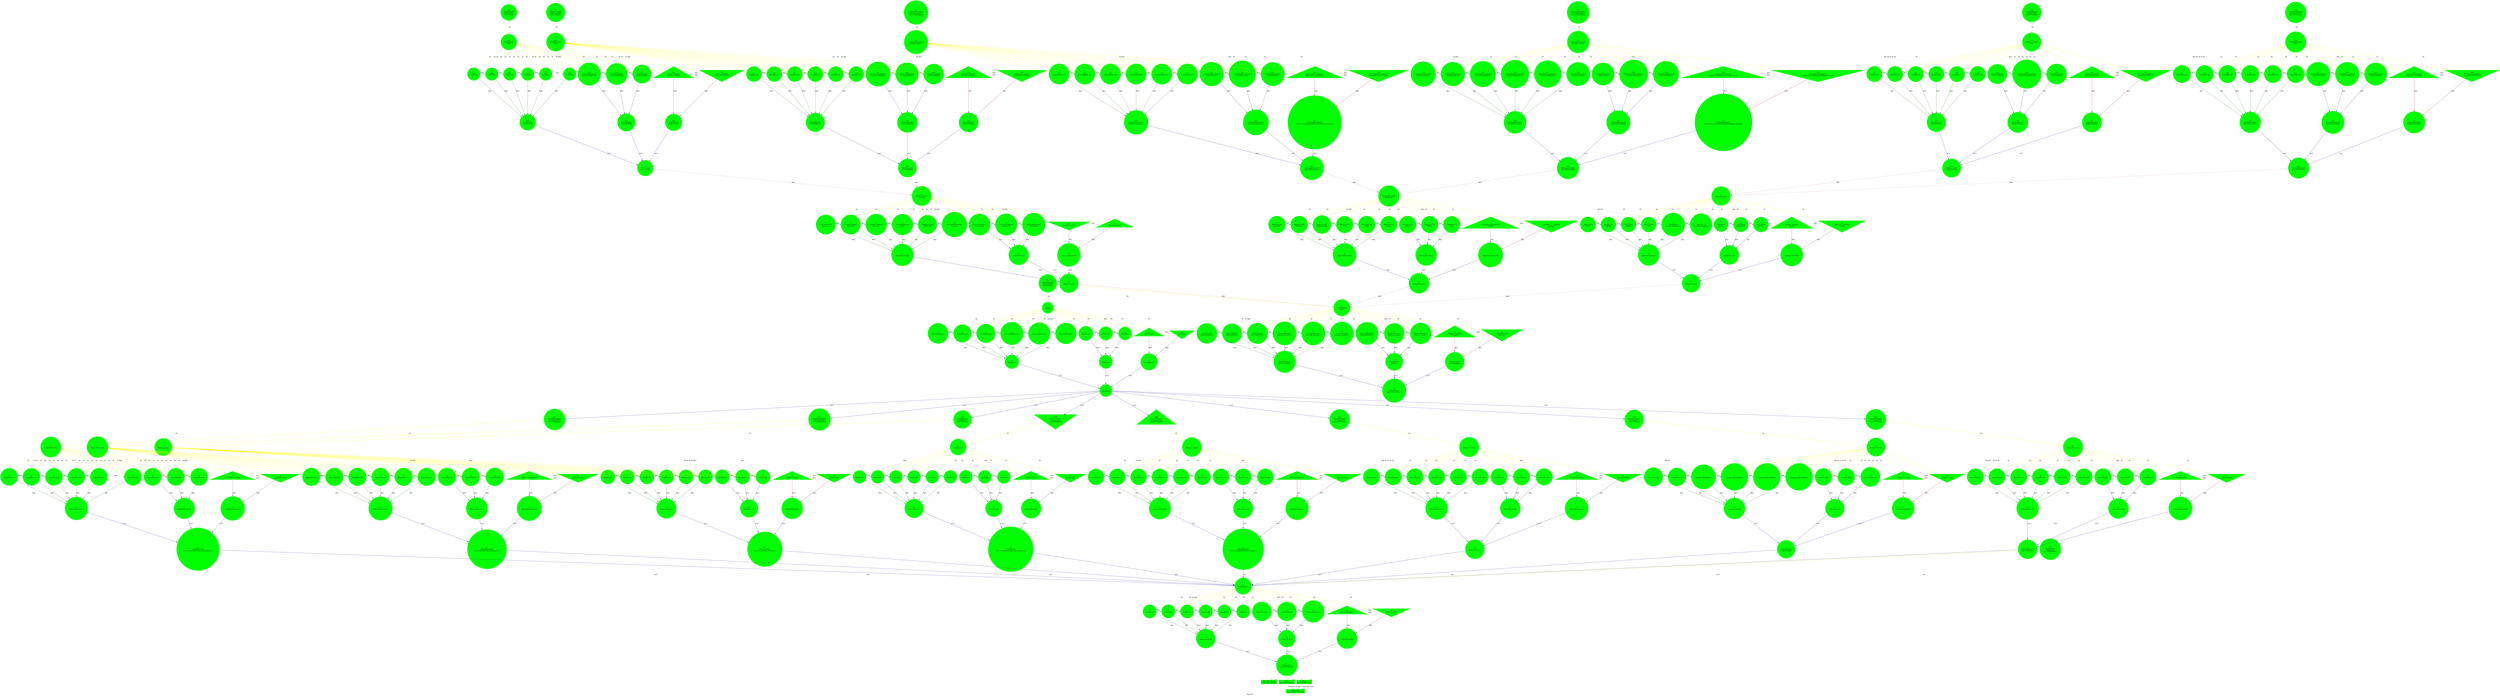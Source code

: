 digraph MythOS {
    label = "MythOS";
    style = filled;
    color = grey90;
    splines = false;
    node [shape = circle; style = filled; color = green;];
    edge [color = darkgray;];
    
    // ----------------------------------------------------------------------------------------------------------------
    // MythOS Engine
    // ----------------------------------------------------------------------------------------------------------------
    // r0::meta();r1,r2,r4,r8,r7,r5;r3,r6,r;ra::receive(),rb::send(),rc::dispatch(),rd::commit(),re::serve(),rf::exec()
    spark_0_mythos_t [label = "0x0\nReality Engine\n(/proc/reality)\nLaw of Reality";shape = doublecircle;comment = "The Kernel";];
    spark_1_mythos_t [label = "0x1\nTruth Engine\n(/dev/truth)\nLaw of Truth";comment = "Axiomatic Verification";];
    spark_2_mythos_t [label = "0x2\nConvergence Engine\n(/dev/convergence)\nLaw of Convergence";comment = "Unification Management";];
    spark_4_mythos_t [label = "0x4\nFixation Engine\n(/dev/fixation)\nLaw of Fixation";comment = "Rhythm Management";];
    spark_8_mythos_t [label = "0x8\nWisdom Engine\n(/dev/wisdom)\nLaw of Wisdom";comment = "Adaptive Verification";];
    spark_7_mythos_t [label = "0x7\nDivergence Engine\n(/dev/divergence)\nLaw of Divergence";comment = "Diversity Management";];
    spark_5_mythos_t [label = "0x5\nExcitation Engine\n(/dev/excitation)\nLaw of Excitation";comment = "Pattern Management";];
    spark_3_mythos_t [label = "0x3\nCapability Engine\n(/sys/capability)\nLaw of Capability";shape = doublecircle;comment = "Capability System";];
    spark_6_mythos_t [label = "0x6\nRepository Engine\n(/sys/repository)\nLaw of Repository";shape = doublecircle;comment = "Storage System";];
    spark_9_mythos_t [label = "0x9\nHaoma Engine\n(/sys/haoma)\nLaw of Factor";shape = doublecircle;comment = "Entity Recursion Descriptor Engine";];
    spark_a_mythos_t [label = "0xA\nEvent Engine\n(/proc/event)\nLaw of Probability";shape = invtriangle;comment = "Probability Field";];
    spark_b_mythos_t [label = "0xB\nSamsara Engine\n(/proc/samsara)\nLaw of Causality";shape = triangle;comment = "Causality Enforcement";];
    spark_c_mythos_t [label = "0xC\nDirective Engine\n(/srv/directive)\nLaw of Directive";shape = doublecircle;comment = "Rule Arbitration";];
    spark_d_mythos_t [label = "0xD\nCorpora Engine\n(/srv/corpora)\nLaw of Corpus";shape = doublecircle;comment = "Entity Manifestation Engine";];
    spark_e_mythos_t [label = "0xE\nAuthority Engine\n(/srv/authority)\nLaw of Authority";shape = doublecircle;comment = "Entity Access Control";];
    spark_f_mythos_t [label = "0xF\nOrigin Engine\n(/var/origin)\nLaw of Spacetime";shape = doublecircle;comment = "";];
    // ----------------------------------------------------------------------------------------------------------------
    // Prime Directive (/proc/reality)
    // ----------------------------------------------------------------------------------------------------------------
    spark_0_prime_directive_t [label = "0\nPD.init()";shape = doublecircle;comment = "Init Prime Directive";];
    spark_1_prime_directive_t [label = "1\nPD.wakeEngine()";shape = circle;comment = "wakeEngine() default all engines";];
    spark_2_prime_directive_t [label = "2\nPD.initFactor()";shape = circle;comment = "initFactor() factor_t";];
    spark_4_prime_directive_t [label = "4\nPD.feedFactor()";shape = circle;comment = "feedFactor() observer_model_t, alignment_model_t, and spectral_model_t";];
    spark_8_prime_directive_t [label = "8\nPD.validateFactor()";shape = circle;comment = "validateFactor() factor_t integrity before/after injection";];
    spark_7_prime_directive_t [label = "7\nPD.finalizeFactor()";shape = circle;comment = "finalizeFactor() factor_t into information_factor_t";];
    spark_5_prime_directive_t [label = "5\nPD.reloadFactor()";shape = circle;comment = "reloadFactor() in the case feedFactor() failed";];
    spark_3_prime_directive_t [label = "3\nPD.avatar()";shape = doublecircle;comment = "`/proc/avatar`";];
    spark_6_prime_directive_t [label = "6\nPD.listen()";shape = doublecircle;comment = "Event listener";];
    spark_9_prime_directive_t [label = "9\nPD.clock()";shape = doublecircle;comment = "Time Controller";];
    spark_a_prime_directive_t [label = "A\nPD.receive()";shape = triangle;comment = "In gateway";];
    spark_b_prime_directive_t [label = "B\nPD.send()";shape = invtriangle;comment = "Out gateway";];
    spark_c_prime_directive_t [label = "C\nPD.dispatch()";shape = doublecircle;comment = "";];
    spark_d_prime_directive_t [label = "D\nPD.factor()";shape = doublecircle;comment = "`/proc/factor` Inquiry system";];
    spark_e_prime_directive_t [label = "E\nPD.serve()";shape = doublecircle;comment = "`/proc/reality`";];
    spark_f_prime_directive_t [label = "F\nPD.exec()";shape = doublecircle;comment = "";];
    // ----------------------------------------------------------------------------------------------------------------
    // Truth (/dev/truth)
    // ----------------------------------------------------------------------------------------------------------------
    spark_0_truth_t [label = "0x0\nTruth.meta()\nAsha";shape = doublecircle;comment = "";];
    spark_1_truth_t [label = "0x1\nTruth.r1()\n";shape = circle;comment = "";];
    spark_2_truth_t [label = "0x2\nTruth.r2()\n";shape = circle;comment = "";];
    spark_4_truth_t [label = "0x4\nTruth.r4()\n";shape = circle;comment = "";];
    spark_8_truth_t [label = "0x8\nTruth.r8()\n";shape = circle;comment = "";];
    spark_7_truth_t [label = "0x7\nTruth.r7()\n";shape = circle;comment = "";];
    spark_5_truth_t [label = "0x5\nTruth.r5()\n";shape = circle;comment = "";];
    spark_3_truth_t [label = "0x3\nTruth.objectivity()\nCrest of Objectivity";shape = circle;comment = "";];
    spark_6_truth_t [label = "0x6\nTruth.boundary()\nCrest of Boundary";shape = circle;comment = "";];
    spark_9_truth_t [label = "0x9\nTruth.clarity()\nCrest of Clarity";shape = circle;comment = "";];
    spark_a_truth_t [label = "0xA\nTruth.raiment()\nRaiment of Truth";shape = triangle;comment = "";];
    spark_b_truth_t [label = "0xB\nTruth.armament()\nArmament of Truth";shape = invtriangle;comment = "";];
    spark_c_truth_t [label = "0xC\nTruth.body()\nBody of Truth";shape = circle;comment = "";];
    spark_d_truth_t [label = "0xD\nTruth.soul()\nSoul of Truth";shape = circle;comment = "";];
    spark_e_truth_t [label = "0xE\nTruth.grace()\nGrace of Truth";shape = circle;comment = "";];
    spark_f_truth_t [label = "0xF\nTruth.exec()\nLaw of Truth";shape = circle;comment = "`/proc/truth`";];
    // ----------------------------------------------------------------------------------------------------------------
    // Wisdom (/dev/wisdom)
    // ----------------------------------------------------------------------------------------------------------------
    spark_0_wisdom_t [label = "0x0\nWisdom.meta()\nVidya";shape = doublecircle;comment = "";];
    spark_1_wisdom_t [label = "0x1\nWisdom.r1()\n";shape = circle;comment = "";];
    spark_2_wisdom_t [label = "0x2\nWisdom.r2()\n";shape = circle;comment = "";];
    spark_4_wisdom_t [label = "0x4\nWisdom.r4()\n";shape = circle;comment = "";];
    spark_8_wisdom_t [label = "0x8\nWisdom.r8()\n";shape = circle;comment = "";];
    spark_7_wisdom_t [label = "0x7\nWisdom.r7()\n";shape = circle;comment = "";];
    spark_5_wisdom_t [label = "0x5\nWisdom.r5()\n";shape = circle;comment = "";];
    spark_3_wisdom_t [label = "0x3\nWisdom.complexity()\nCrest of Complexity";shape = circle;comment = "";];
    spark_6_wisdom_t [label = "0x6\nWisdom.reflection()\nCrest of Reflection";shape = circle;comment = "";];
    spark_9_wisdom_t [label = "0x9\nWisdom.insight()\nCrest of Insight";shape = circle;comment = "";];
    spark_a_wisdom_t [label = "0xA\nWisdom.raiment()\nRaiment of Wisdom";shape = triangle;comment = "";];
    spark_b_wisdom_t [label = "0xB\nWisdom.armament()\nArmament of Wisdom";shape = invtriangle;comment = "";];
    spark_c_wisdom_t [label = "0xC\nWisdom.body()\nBody of Wisdom";shape = circle;comment = "";];
    spark_d_wisdom_t [label = "0xD\nWisdom.soul()\nSoul of Wisdom";shape = circle;comment = "";];
    spark_e_wisdom_t [label = "0xE\nWisdom.grace()\nGrace of Wisdom";shape = circle;comment = "";];
    spark_f_wisdom_t [label = "0xF\nWisdom.exec()\nLaw of Wisdom";shape = circle;comment = "`/proc/wisdom`";];
    // ----------------------------------------------------------------------------------------------------------------
    // Convergence (/dev/convergence)
    // ----------------------------------------------------------------------------------------------------------------
    spark_0_convergence_t [label = "0x0\nConvergence.meta()\nKirana Larasati";shape = doublecircle;comment = "";];
    spark_1_convergence_t [label = "0x1\nConvergence.r1()\n";shape = circle;comment = "";];
    spark_2_convergence_t [label = "0x2\nConvergence.r2()\n";shape = circle;comment = "";];
    spark_4_convergence_t [label = "0x4\nConvergence.r4()\n";shape = circle;comment = "";];
    spark_8_convergence_t [label = "0x8\nConvergence.r8()\n";shape = circle;comment = "";];
    spark_7_convergence_t [label = "0x7\nConvergence.r7()\n";shape = circle;comment = "";];
    spark_5_convergence_t [label = "0x5\nConvergence.r5()\n";shape = circle;comment = "";];
    spark_3_convergence_t [label = "0x3\nConvergence.order()\nCrest of Order";shape = circle;comment = "";];
    spark_6_convergence_t [label = "0x6\nConvergence.creation()\nCrest of Creation";shape = circle;comment = "";];
    spark_9_convergence_t [label = "0x9\nConvergence.unity()\nCrest of Unity";shape = circle;comment = "";];
    spark_a_convergence_t [label = "0xA\nConvergence.raiment()\nRaiment of Convergence";shape = triangle;comment = "";];
    spark_b_convergence_t [label = "0xB\nConvergence.armament()\nArmament of Convergence";shape = invtriangle;comment = "";];
    spark_c_convergence_t [label = "0xC\nConvergence.body()\nBody of Convergence(Nine Tailed Aves of Vikara)";shape = circle;comment = "";];
    spark_d_convergence_t [label = "0xD\nConvergence.soul()\nSoul of Convergence";shape = circle;comment = "";];
    spark_e_convergence_t [label = "0xE\nConvergence.grace()\nGrace of Convergence";shape = circle;comment = "";];
    spark_f_convergence_t [label = "0xF\nConvergence.exec()\nLaw of Convergence";shape = circle;comment = "`/proc/convergence`";];
    // ----------------------------------------------------------------------------------------------------------------
    // Divergence (/dev/divergence)
    // ----------------------------------------------------------------------------------------------------------------
    spark_0_divergence_t [label = "0x0\nDivergence.meta()\nChandra Sasmita";shape = doublecircle;comment = "";];
    spark_1_divergence_t [label = "0x1\nDivergence.eternity()\nManas of Eternity";shape = circle;comment = "";];
    spark_2_divergence_t [label = "0x2\nDivergence.infinity()\nManas of Infinity";shape = circle;comment = "";];
    spark_4_divergence_t [label = "0x4\nDivergence.causality()\nManas of Causality";shape = circle;comment = "";];
    spark_8_divergence_t [label = "0x8\nDivergence.probability()\nManas of Probability";shape = circle;comment = "";];
    spark_7_divergence_t [label = "0x7\nDivergence.spacetime()\nManas of Spacetime";shape = circle;comment = "";];
    spark_5_divergence_t [label = "0x5\nDivergence.nature()\nManas of Nature";shape = circle;comment = "";];
    spark_3_divergence_t [label = "0x3\nDivergence.chaos()\nCrest of Chaos";shape = circle;comment = "";];
    spark_6_divergence_t [label = "0x6\nDivergence.destruction()\nCrest of Destruction";shape = circle;comment = "";];
    spark_9_divergence_t [label = "0x9\nDivergence.diversity()\nCrest of Diversity";shape = circle;comment = "";];
    spark_a_divergence_t [label = "0xA\nDivergence.raiment()\nRaiment of Divergence (Indigo Vastra)";shape = triangle;comment = "";];
    spark_b_divergence_t [label = "0xB\nDivergence.armament()\nArmament of Divergence (Obsidian Night)";shape = invtriangle;comment = "";];
    spark_c_divergence_t [label = "0xC\nDivergence.body()\nBody of Divergence(Nine Headed Serpent of Vikara)";shape = circle;comment = "";];
    spark_d_divergence_t [label = "0xD\nDivergence.soul()\nSoul of Divergence";shape = circle;comment = "";];
    spark_e_divergence_t [label = "0xE\nDivergence.grace()\nGrace of Divergence";shape = circle;comment = "";];
    spark_f_divergence_t [label = "0xF\nDivergence.exec()\nLaw of Divergence";shape = circle;comment = "`/proc/divergence`";];
    // ----------------------------------------------------------------------------------------------------------------
    // Fixation (/dev/fixation)
    // ----------------------------------------------------------------------------------------------------------------
    spark_0_fixation_t [label = "0xA\nFixation.meta()\nTha";shape = doublecircle;comment = "";];
    spark_1_fixation_t [label = "0x1\nFixation.r1()\n";shape = circle;comment = "";];
    spark_2_fixation_t [label = "0x2\nFixation.r2()\n";shape = circle;comment = "";];
    spark_4_fixation_t [label = "0x4\nFixation.r4()\n";shape = circle;comment = "";];
    spark_8_fixation_t [label = "0x8\nFixation.r8()\n";shape = circle;comment = "";];
    spark_7_fixation_t [label = "0x7\nFixation.r7()\n";shape = circle;comment = "";];
    spark_5_fixation_t [label = "0x5\nFixation.r5()\n";shape = circle;comment = "";];
    spark_3_fixation_t [label = "0x3\nFixation.desire()\nCrest of Desire";shape = circle;comment = "";];
    spark_6_fixation_t [label = "0x6\nFixation.transformation()\nCrest of Transformation";shape = circle;comment = "";];
    spark_9_fixation_t [label = "0x9\nFixation.matter()\nCrest of Matter";shape = circle;comment = "";];
    spark_a_fixation_t [label = "0xA\nFixation.raiment()\nRaiment of Fixation";shape = triangle;comment = "";];
    spark_b_fixation_t [label = "0xB\nFixation.armament()\nArmament of Fixation";shape = invtriangle;comment = "";];
    spark_c_fixation_t [label = "0xC\nFixation.body()\nBody of Fixation";shape = circle;comment = "";];
    spark_d_fixation_t [label = "0xD\nFixation.soul()\nSoul of Fixation";shape = circle;comment = "";];
    spark_e_fixation_t [label = "0xE\nFixation.grace()\nGrace of Fixation";shape = circle;comment = "";];
    spark_f_fixation_t [label = "0xF\nFixation.exec()\nLaw of Fixation";shape = circle;comment = "`/proc/fixation`";];
    // ----------------------------------------------------------------------------------------------------------------
    // Excitation (/dev/excitation)
    // ----------------------------------------------------------------------------------------------------------------
    spark_0_excitation_t [label = "0x0\nExcitation.meta()\nNda";shape = doublecircle;comment = "";];
    spark_1_excitation_t [label = "0x1\nExcitation.r1()\n";shape = circle;comment = "";];
    spark_2_excitation_t [label = "0x2\nExcitation.r2()\n";shape = circle;comment = "";];
    spark_4_excitation_t [label = "0x4\nExcitation.r4()\n";shape = circle;comment = "";];
    spark_8_excitation_t [label = "0x8\nExcitation.r8()\n";shape = circle;comment = "";];
    spark_7_excitation_t [label = "0x7\nExcitation.r7()\n";shape = circle;comment = "";];
    spark_5_excitation_t [label = "0x5\nExcitation.r5()\n";shape = circle;comment = "";];
    spark_3_excitation_t [label = "0x3\nExcitation.emotion()\nCrest of Emotion";shape = circle;comment = "";];
    spark_6_excitation_t [label = "0x6\nExcitation.memory()\nCrest of Memory";shape = circle;comment = "";];
    spark_9_excitation_t [label = "0x9\nExcitation.energy()\nCrest of Energy";shape = circle;comment = "";];
    spark_a_excitation_t [label = "0xA\nExcitation.raiment()\nRaiment of Excitation";shape = triangle;comment = "";];
    spark_b_excitation_t [label = "0xB\nExcitation.armament()\nArmament of Excitation";shape = invtriangle;comment = "";];
    spark_c_excitation_t [label = "0xC\nExcitation.body()\nBody of Excitation";shape = circle;comment = "";];
    spark_d_excitation_t [label = "0xD\nExcitation.soul()\nSoul of Excitation";shape = circle;comment = "";];
    spark_e_excitation_t [label = "0xE\nExcitation.grace()\nGrace of Excitation";shape = circle;comment = "";];
    spark_f_excitation_t [label = "0xF\nExcitation.exec()\nLaw of Excitation";shape = circle;comment = "`/proc/excitation`";];
    // ----------------------------------------------------------------------------------------------------------------
    // Event (/proc/event)
    // ----------------------------------------------------------------------------------------------------------------
    spark_0_event_t [label = "0\nEvent.meta()";shape = doublecircle;comment = "Engine Init";];
    spark_1_event_t [label = "1\nEvent.r1()";shape = circle;comment = "";];
    spark_2_event_t [label = "2\nEvent.r2()";shape = circle;comment = "";];
    spark_4_event_t [label = "4\nEvent.r4()";shape = circle;comment = "";];
    spark_8_event_t [label = "8\nEvent.r8()";shape = circle;comment = "";];
    spark_7_event_t [label = "7\nEvent.r7()";shape = circle;comment = "";];
    spark_5_event_t [label = "5\nEvent.r5()";shape = circle;comment = "";];
    spark_3_event_t [label = "3\nEvent.r3()";shape = doublecircle;comment = "";];
    spark_6_event_t [label = "6\nEvent.r6()";shape = doublecircle;comment = "";];
    spark_9_event_t [label = "9\nEvent.r9()";shape = doublecircle;comment = "";];
    spark_a_event_t [label = "A\nEvent.receive()";shape = triangle;comment = "";];
    spark_b_event_t [label = "B\nEvent.send()";shape = invtriangle;comment = "";];
    spark_c_event_t [label = "C\nEvent.dispatch()";shape = doublecircle;comment = "";];
    spark_d_event_t [label = "D\nEvent.commit()";shape = doublecircle;comment = "";];
    spark_e_event_t [label = "E\nEvent.serve()";shape = doublecircle;comment = "`/proc/event`";];
    spark_f_event_t [label = "F\nEvent.exec()\nLaw of Probability (law_of_probability_t)";shape = doublecircle;comment = "`/proc/probability`";];
    // ----------------------------------------------------------------------------------------------------------------
    // Samsara (/proc/samsara)
    // ----------------------------------------------------------------------------------------------------------------
    spark_0_samsara_t [label = "0\nSamsara.meta()";shape = doublecircle;comment = "Engine Init";];
    spark_1_samsara_t [label = "1\nSamsara.r1()";shape = circle;comment = "initSoul() create new Soul";];
    spark_2_samsara_t [label = "2\nSamsara.r2()";shape = circle;comment = "validateSoul() validate Soul integrity";];
    spark_4_samsara_t [label = "4\nSamsara.r4()";shape = circle;comment = "normalizeSoul() normalize Soul";];
    spark_8_samsara_t [label = "8\nSamsara.r8()";shape = circle;comment = "resetSoul() reset Soul";];
    spark_7_samsara_t [label = "7\nSamsara.r7()";shape = circle;comment = "reincarnateSoul() reincarnate Soul";];
    spark_5_samsara_t [label = "5\nSamsara.r5()";shape = circle;comment = "refactorSoul() refactor Soul";];
    spark_3_samsara_t [label = "3\nSamsara.r3()";shape = doublecircle;comment = "causality()";];
    spark_6_samsara_t [label = "6\nSamsara.r6()";shape = doublecircle;comment = "";];
    spark_9_samsara_t [label = "9\nSamsara.r9()";shape = doublecircle;comment = "";];
    spark_a_samsara_t [label = "A\nSamsara.receive()";shape = triangle;comment = "";];
    spark_b_samsara_t [label = "B\nSamsara.send()";shape = invtriangle;comment = "";];
    spark_c_samsara_t [label = "C\nSamsara.dispatch()";shape = doublecircle;comment = "";];
    spark_d_samsara_t [label = "D\nSamsara.commit()";shape = doublecircle;comment = "`/proc/cycle`";];
    spark_e_samsara_t [label = "E\nSamsara.serve()";shape = doublecircle;comment = "`/proc/samsara`";];
    spark_f_samsara_t [label = "F\nSamsara.exec()\nLaw of Causality (law_of_causality_t)";shape = doublecircle;comment = "`/proc/causality`";];
    // ----------------------------------------------------------------------------------------------------------------
    // Haoma (/sys/haoma)
    // ----------------------------------------------------------------------------------------------------------------
    spark_0_haoma_t [label = "0\nHaoma.meta()";shape = doublecircle;comment = "Engine Init";];
    spark_1_haoma_t [label = "1\nHaoma.r1()";shape = circle;comment = "";];
    spark_2_haoma_t [label = "2\nHaoma.r2()";shape = circle;comment = "";];
    spark_4_haoma_t [label = "4\nHaoma.r4()";shape = circle;comment = "";];
    spark_8_haoma_t [label = "8\nHaoma.r8()";shape = circle;comment = "";];
    spark_7_haoma_t [label = "7\nHaoma.r7()";shape = circle;comment = "";];
    spark_5_haoma_t [label = "5\nHaoma.r5()";shape = circle;comment = "";];
    spark_3_haoma_t [label = "3\nHaoma.r3()";shape = doublecircle;comment = "`/sys/lurd`";];
    spark_6_haoma_t [label = "6\nHaoma.r6()";shape = doublecircle;comment = "";];
    spark_9_haoma_t [label = "9\nHaoma.r9()";shape = doublecircle;comment = "";];
    spark_a_haoma_t [label = "A\nHaoma.receive()";shape = triangle;comment = "";];
    spark_b_haoma_t [label = "B\nHaoma.send()";shape = invtriangle;comment = "";];
    spark_c_haoma_t [label = "C\nHaoma.dispatch()";shape = doublecircle;comment = "";];
    spark_d_haoma_t [label = "D\nHaoma.commit()";shape = doublecircle;comment = "";];
    spark_e_haoma_t [label = "E\nHaoma.serve()";shape = doublecircle;comment = "`/sys/haoma`";];
    spark_f_haoma_t [label = "F\nHaoma.exec()\nLaw of Factor (law_of_factor_t)";shape = doublecircle;comment = "`/sys/factor`";];
    // ----------------------------------------------------------------------------------------------------------------
    // Haoma (/sys/repository)
    // ----------------------------------------------------------------------------------------------------------------
    spark_0_repository_t [label = "0\nRepository.meta()";shape = doublecircle;comment = "";];
    spark_1_repository_t [label = "1\nRepository.r1()";shape = circle;comment = "";];
    spark_2_repository_t [label = "2\nRepository.r2()";shape = circle;comment = "";];
    spark_4_repository_t [label = "4\nRepository.r4()";shape = circle;comment = "";];
    spark_8_repository_t [label = "8\nRepository.r8()";shape = circle;comment = "";];
    spark_7_repository_t [label = "7\nRepository.r7()";shape = circle;comment = "";];
    spark_5_repository_t [label = "5\nRepository.r5()";shape = circle;comment = "";];
    spark_3_repository_t [label = "3\nRepository.r3()";shape = doublecircle;comment = "";];
    spark_6_repository_t [label = "6\nRepository.r6()";shape = doublecircle;comment = "";];
    spark_9_repository_t [label = "9\nRepository.r9()";shape = doublecircle;comment = "";];
    spark_a_repository_t [label = "A\nRepository.receive()";shape = triangle;comment = "";];
    spark_b_repository_t [label = "B\nRepository.send()";shape = invtriangle;comment = "";];
    spark_c_repository_t [label = "C\nRepository.dispatch()";shape = doublecircle;comment = "";];
    spark_d_repository_t [label = "D\nRepository.commit()";shape = doublecircle;comment = "";];
    spark_e_repository_t [label = "E\nRepository.serve()";shape = doublecircle;comment = "`/sys/repository`";];
    spark_f_repository_t [label = "F\nRepository.exec()\nLaw of Memory (law_of_memory_t)";shape = doublecircle;comment = "`/sys/memory`";];
    // ----------------------------------------------------------------------------------------------------------------
    // Capability (/sys/capability)
    // ----------------------------------------------------------------------------------------------------------------
    spark_0_capability_t [label = "0\nCapability.meta()";shape = doublecircle;comment = "Engine Init";];
    spark_1_capability_t [label = "1\nCapability.r1()";shape = circle;comment = "";];
    spark_2_capability_t [label = "2\nCapability.r2()";shape = circle;comment = "";];
    spark_4_capability_t [label = "4\nCapability.r4()";shape = circle;comment = "";];
    spark_8_capability_t [label = "8\nCapability.r8()";shape = circle;comment = "";];
    spark_7_capability_t [label = "7\nCapability.r7()";shape = circle;comment = "";];
    spark_5_capability_t [label = "5\nCapability.r5()";shape = circle;comment = "";];
    spark_3_capability_t [label = "3\nCapability.r3()";shape = doublecircle;comment = "`/sys/codex`";];
    spark_6_capability_t [label = "6\nCapability.r6()";shape = doublecircle;comment = "";];
    spark_9_capability_t [label = "9\nCapability.r9()";shape = doublecircle;comment = "";];
    spark_a_capability_t [label = "A\nCapability.receive()";shape = triangle;comment = "";];
    spark_b_capability_t [label = "B\nCapability.send()";shape = invtriangle;comment = "";];
    spark_c_capability_t [label = "C\nCapability.dispatch()";shape = doublecircle;comment = "";];
    spark_d_capability_t [label = "D\nCapability.commit()";shape = doublecircle;comment = "";];
    spark_e_capability_t [label = "E\nCapability.serve()";shape = doublecircle;comment = "`/sys/capability`";];
    spark_f_capability_t [label = "F\nCapability.exec()\nLaw of Capability (law_of_capability_t)";shape = doublecircle;comment = "";];
    // ----------------------------------------------------------------------------------------------------------------
    // Directive (/srv/directive)
    // ----------------------------------------------------------------------------------------------------------------
    spark_0_directive_t [label = "0\nDirective.meta()";shape = doublecircle;comment = "";];
    spark_1_directive_t [label = "1\nDirective.r1()";shape = circle;comment = "";];
    spark_2_directive_t [label = "2\nDirective.r2()";shape = circle;comment = "";];
    spark_4_directive_t [label = "4\nDirective.r4()";shape = circle;comment = "";];
    spark_8_directive_t [label = "8\nDirective.r8()";shape = circle;comment = "";];
    spark_7_directive_t [label = "7\nDirective.r7()";shape = circle;comment = "";];
    spark_5_directive_t [label = "5\nDirective.r5()";shape = circle;comment = "";];
    spark_3_directive_t [label = "3\nDirective.r3()";shape = doublecircle;comment = "";];
    spark_6_directive_t [label = "6\nDirective.r6()";shape = doublecircle;comment = "";];
    spark_9_directive_t [label = "9\nDirective.r9()";shape = doublecircle;comment = "";];
    spark_a_directive_t [label = "A\nDirective.receive()";shape = triangle;comment = "";];
    spark_b_directive_t [label = "B\nDirective.send()";shape = invtriangle;comment = "";];
    spark_c_directive_t [label = "C\nDirective.dispatch()";shape = doublecircle;comment = "";];
    spark_d_directive_t [label = "D\nDirective.commit()";shape = doublecircle;comment = "";];
    spark_e_directive_t [label = "E\nDirective.serve()";shape = doublecircle;comment = "`/srv/directive`";];
    spark_f_directive_t [label = "F\nDirective.exec()";shape = doublecircle;comment = "`/srv/symmetry`";];
    // ----------------------------------------------------------------------------------------------------------------
    // Authority (/srv/authority)
    // ----------------------------------------------------------------------------------------------------------------
    spark_0_authority_t [label = "0\nAuthority.meta()";shape = doublecircle;comment = "Engine Init";];
    spark_1_authority_t [label = "1\nAuthority.r1()";shape = circle;comment = "";];
    spark_2_authority_t [label = "2\nAuthority.r2()";shape = circle;comment = "";];
    spark_4_authority_t [label = "4\nAuthority.r4()";shape = circle;comment = "";];
    spark_8_authority_t [label = "8\nAuthority.r8()";shape = circle;comment = "";];
    spark_7_authority_t [label = "7\nAuthority.r7()";shape = circle;comment = "";];
    spark_5_authority_t [label = "5\nAuthority.r5()";shape = circle;comment = "";];
    spark_3_authority_t [label = "3\nAuthority.r3()";shape = doublecircle;comment = "";];
    spark_6_authority_t [label = "6\nAuthority.r6()";shape = doublecircle;comment = "";];
    spark_9_authority_t [label = "9\nAuthority.r9()";shape = doublecircle;comment = "";];
    spark_a_authority_t [label = "A\nAuthority.receive()";shape = triangle;comment = "";];
    spark_b_authority_t [label = "B\nAuthority.send()";shape = invtriangle;comment = "";];
    spark_c_authority_t [label = "C\nAuthority.dispatch()";shape = doublecircle;comment = "";];
    spark_d_authority_t [label = "D\nAuthority.commit()";shape = doublecircle;comment = "";];
    spark_e_authority_t [label = "E\nAuthority.serve()";shape = doublecircle;comment = "`/srv/authority`";];
    spark_f_authority_t [label = "F\nAuthority.exec()\nLaw of Divinity";shape = doublecircle;comment = "`/srv/divinity`";];
    // ----------------------------------------------------------------------------------------------------------------
    // Corpora (/srv/corpora)
    // ----------------------------------------------------------------------------------------------------------------
    spark_0_corpus_t [label = "0\nCorpora.meta()";shape = doublecircle;comment = "";];
    spark_1_corpus_t [label = "1\nCorpora.heart()";shape = circle;comment = "";];
    spark_2_corpus_t [label = "2\nCorpora.shell()";shape = circle;comment = "";];
    spark_4_corpus_t [label = "4\nCorpora.astralBody()";shape = circle;comment = "";];
    spark_8_corpus_t [label = "8\nCorpora.spiritualBody()";shape = circle;comment = "";];
    spark_7_corpus_t [label = "7\nCorpora.materialBody()";shape = circle;comment = "";];
    spark_5_corpus_t [label = "5\nCorpora.celestialBody()";shape = circle;comment = "";];
    spark_3_corpus_t [label = "3\nCorpora.ego()";shape = doublecircle;comment = "Mind()";];
    spark_6_corpus_t [label = "6\nCorpora.will()";shape = doublecircle;comment = "Mind()";];
    spark_9_corpus_t [label = "9\nCorpora.intent()";shape = doublecircle;comment = "Mind()";];
    spark_a_corpus_t [label = "A\nCorpora.receive()";shape = triangle;comment = "";];
    spark_b_corpus_t [label = "B\nCorpora.send()";shape = invtriangle;comment = "";];
    spark_c_corpus_t [label = "C\nCorpora.dispatch()";shape = doublecircle;comment = "";];
    spark_d_corpus_t [label = "D\nCorpora.commit()";shape = doublecircle;comment = "";];
    spark_e_corpus_t [label = "E\nCorpora.serve()";shape = doublecircle;comment = "`/srv/corpora`";];
    spark_f_corpus_t [label = "F\nCorpora.exec()\nLaw of Corpus";shape = doublecircle;comment = "`/srv/corpus`";];
    // ----------------------------------------------------------------------------------------------------------------
    // Origin (/var)
    // ----------------------------------------------------------------------------------------------------------------
    spark_0_origin_t [label = "0\nOrigin.meta()";shape = doublecircle;comment = "Engine Meta";];
    spark_1_origin_t [label = "1\nOrigin.r1()";shape = circle;comment = "";];
    spark_2_origin_t [label = "2\nOrigin.r2()";shape = circle;comment = "";];
    spark_4_origin_t [label = "4\nOrigin.r4()";shape = circle;comment = "";];
    spark_8_origin_t [label = "8\nOrigin.r8()";shape = circle;comment = "";];
    spark_7_origin_t [label = "7\nOrigin.r7()";shape = circle;comment = "";];
    spark_5_origin_t [label = "5\nOrigin.r5()";shape = circle;comment = "";];
    spark_3_origin_t [label = "3\nOrigin.pattern()";shape = doublecircle;comment = "";];
    spark_6_origin_t [label = "6\nOrigin.rhythm()";shape = doublecircle;comment = "";];
    spark_9_origin_t [label = "9\nOrigin.spacetime()";shape = doublecircle;comment = "Brane Object, Brane World, Brane Lifeform";];
    spark_a_origin_t [label = "A\nOrigin.manthan()";shape = triangle;comment = "`/var/manthan`";];
    spark_b_origin_t [label = "B\nOrigin.chaotic()";shape = invtriangle;comment = "`/var/chaotic`";];
    spark_c_origin_t [label = "C\nOrigin.dispatch()";shape = doublecircle;comment = "";];
    spark_d_origin_t [label = "D\nOrigin.commit()";shape = doublecircle;comment = "";];
    spark_e_origin_t [label = "E\nOrigin.serve()";shape = doublecircle;comment = "`/var`";];
    spark_f_origin_t [label = "F\nOrigin.exec()\nLaw of Spacetime";shape = doublecircle;comment = "";];
    // ----------------------------------------------------------------------------------------------------------------
    // Observer Model (/proc/reality/factor/observer-model)
    // ----------------------------------------------------------------------------------------------------------------
    // Sangkan paraning dumadi.
    // Nava manunggal nastiti ning tyas.
    // Suradira jayadiningrat lebur dening pangastuti.
    // memayu hayuning bawana
    // manunggal kawula ning gusti.
    // (ꦱꦁꦏꦤ꧀ꦥꦫꦤꦶꦁꦢꦸꦩꦢꦶꦱꦁꦏꦤ꧀ꦥꦫꦤꦶꦁꦢꦸꦩꦢꦶꦤꦮꦩꦤꦸꦁꦒꦭ꧀ꦤꦱ꧀ꦠꦶꦠꦶꦔꦶꦁꦠꦾꦱ꧀ꦯꦹꦫꦢꦶꦫꦗꦪꦢꦶꦤꦶꦁꦫꦠ꧀ꦭꦺꦧꦸꦂꦢꦺꦤꦶꦁꦥꦔꦱ꧀ꦠꦸꦠꦶꦩꦼꦩꦪꦸꦲꦪꦸꦤꦶꦁꦧꦮꦤꦩꦤꦸꦁꦒꦭ꧀ꦏꦮꦸꦭꦔꦶꦁꦒꦸꦱ꧀ꦠꦶ)
    // Truth and Wisdom also give further context to "Sangkan Paraning Dumadi" beyond what "Factor" provided.
    spark_0_observer_seed_t [label = "0\nObserver.meta()\nDumadi";shape = doublecircle;comment = "";];
    spark_1_observer_seed_t [label = "1\nObserver.harta()\nResources";shape = circle;comment = "";];
    spark_2_observer_seed_t [label = "2\nObserver.tahta()\nAuthority";shape = circle;comment = "";];
    spark_4_observer_seed_t [label = "4\nObserver.wanita()\nRelations";shape = circle;comment = "";];
    spark_8_observer_seed_t [label = "8\nObserver.agama()\nAxiom";shape = circle;comment = "";];
    spark_7_observer_seed_t [label = "7\nObserver.ilmu()\nKnowledge";shape = circle;comment = "";];
    spark_5_observer_seed_t [label = "5\nObserver.keturunan()\nLineage";shape = circle;comment = "";];
    spark_3_observer_seed_t [label = "3\nObserver.asumsi()\nAssumption";shape = circle;comment = "";];
    spark_6_observer_seed_t [label = "6\nObserver.sugesti()\nSuggestion";shape = circle;comment = "";];
    spark_9_observer_seed_t [label = "9\nObserver.persepsi()\nPerception";shape = circle;comment = "";];
    spark_a_observer_seed_t [label = "A\nObserver.receive()";shape = invtriangle;comment = "Sangkan (Origin)";];
    spark_b_observer_seed_t [label = "B\nObserver.send()";shape = triangle;comment = "Paran (Destination)";];
    spark_c_observer_seed_t [label = "C\nObserver.dispatch()";shape = doublecircle;comment = "Truth Inquiry (What/How)";];
    spark_d_observer_seed_t [label = "D\nObserver.commit()";shape = doublecircle;comment = "Theosophy Inquiry (What/How)";];
    spark_e_observer_seed_t [label = "E\nObserver.serve()";shape = doublecircle;comment = "Wisdom Inquiry (What/How)";];
    spark_f_observer_seed_t [label = "F\nObserver.exec()";shape = doublecircle;comment = "Closure";];
    // ----------------------------------------------------------------------------------------------------------------
    // Alignment Model (/proc/reality/factor/alignment-model)
    // ----------------------------------------------------------------------------------------------------------------
    spark_0_alignment_seed_t [label = "0\nAlignment.meta()\nAlignment";shape = doublecircle;comment = "Raw potential (unformatted).";];
    spark_1_alignment_seed_t [label = "1\nAlignment.K()\nCausality";shape = circle;comment = "Planck-time cause/effect links. QFT (S-matrix), Digital Physics";];
    spark_2_alignment_seed_t [label = "2\nAlignment.Θ()\nTopology";shape = circle;comment = "Connectivity (entanglement, wormholes). M-theory (branes), QFT (ER=EPR)";];
    spark_4_alignment_seed_t [label = "4\nAlignment.D()\nDimensionality";shape = circle;comment = "Number of compact/unfolded dimensions. M-theory (Calabi-Yau)";];
    spark_8_alignment_seed_t [label = "8\nAlignment.V()\nVoid";shape = circle;comment = "Null state (deletion/entropy sink). Information Theory (Landauer)	";];
    spark_7_alignment_seed_t [label = "7\nAlignment.Φ()\nPhase";shape = circle;comment = "Particle/Wave toggle (quantum superposition). QFT (Feynman paths)";];
    spark_5_alignment_seed_t [label = "5\nAlignment.Λ()\nLogic";shape = circle;comment = "Boolean gates (AND/OR/NOT). Digital Physics (Fredkin)";];
    spark_3_alignment_seed_t [label = "3\nAlignment.C()\nCharge";shape = circle;comment = "Trinity (+, -, neutral). Fundamental polarity.";];
    spark_6_alignment_seed_t [label = "6\nAlignment.P()\nParity";shape = circle;comment = "Mirroring/negation (e.g., ¬x). Chiral symmetry breaking.";];
    spark_9_alignment_seed_t [label = "9\nAlignment.T()\nTime";shape = circle;comment = "Sequential vs. parallel processing. Cyclic flow/termination.";];
    spark_a_alignment_seed_t [label = "A\nAlignment.convergence()\nUnity";shape = triangle;comment = "Cosmic bus (information routing).";];
    spark_b_alignment_seed_t [label = "B\nAlignment.divergence()\nDiversity";shape = invtriangle;comment = "Cosmic bus (information routing).";];
    spark_c_alignment_seed_t [label = "C\nAlignment.dispatch()";shape = doublecircle;comment = "";];
    spark_d_alignment_seed_t [label = "D\nAlignment.commit()";shape = doublecircle;comment = "";];
    spark_e_alignment_seed_t [label = "E\nAlignment.serve()";shape = doublecircle;comment = "";];
    spark_f_alignment_seed_t [label = "F\nAlignment.exec()";shape = doublecircle;comment = "";];
    // ----------------------------------------------------------------------------------------------------------------
    // Spectral Model (/proc/reality/factor/spectral-model)
    // ----------------------------------------------------------------------------------------------------------------
    spark_0_spectral_seed_t [label = "0\nSpectral.meta()";shape = doublecircle;comment = "";];
    spark_1_spectral_seed_t [label = "1\nSpectral.m()\nMass";shape = circle;comment = "";];
    spark_2_spectral_seed_t [label = "2\nSpectral.G()\nGravity";shape = circle;comment = "Discrete unit of existence. Bridge between Mass and Energy.";];
    spark_4_spectral_seed_t [label = "4\nSpectral.E()\nEnergy";shape = circle;comment = "";];
    spark_8_spectral_seed_t [label = "8\nSpectral.Φ()\nFlux";shape = circle;comment = "Energy flow; excitation pathway. Higher form of phase.";];
    spark_7_spectral_seed_t [label = "7\nSpectral.L()\nAngular Momentum";shape = circle;comment = "";];
    spark_5_spectral_seed_t [label = "5\nSpectral.c()\nSpeed of Causality";shape = circle;comment = "Possibility Space; transformation drive. Emergence catalyst.";];
    spark_3_spectral_seed_t [label = "3\nSpectral.I()\nInertia";shape = circle;comment = "";];
    spark_6_spectral_seed_t [label = "6\nSpectral.p()\nMomentum";shape = circle;comment = "";];
    spark_9_spectral_seed_t [label = "9\nSpectral.Q()\nQuanta";shape = circle;comment = "";];
    spark_a_spectral_seed_t [label = "A\nSpectral.fixation()\nRhythm";shape = triangle;comment = "";];
    spark_b_spectral_seed_t [label = "B\nSpectral.excitation()\nPattern";shape = invtriangle;comment = "";];
    spark_c_spectral_seed_t [label = "C\nSpectral.dispatch()";comment = "";];
    spark_d_spectral_seed_t [label = "D\nSpectral.commit()";comment = "";];
    spark_e_spectral_seed_t [label = "E\nSpectral.serve()";comment = "";];
    spark_f_spectral_seed_t [label = "F\nSpectral.exec()";comment = "";];
    // ----------------------------------------------------------------------------------------------------------------
    // Factor (/proc/reality/factor/sparklet)
    // ----------------------------------------------------------------------------------------------------------------
    spark_0_factor_t [label = "0\nFactor.meta()\nmeta_t";shape = doublecircle;comment = "from initFactor()";];
    spark_1_factor_t [label = "1\nFactor.heart()\nheart_interface_t";shape = circle;comment = "from initFactor()";];
    spark_2_factor_t [label = "2\nFactor.astral()\nshell_interface_t";shape = circle;comment = "from initFactor()";];
    spark_4_factor_t [label = "4\nFactor.astral()\nastral_interface_t";shape = circle;comment = "from initFactor()";];
    spark_8_factor_t [label = "8\nFactor.spiritual()\nspiritual_interface_t";shape = circle;comment = "from initFactor()";];
    spark_7_factor_t [label = "7\nFactor.material()\nmaterial_interface_t";shape = circle;comment = "from initFactor()";];
    spark_5_factor_t [label = "5\nFactor.celestial()\ncelestial_interface_t";shape = circle;comment = "from initFactor()";];
    spark_3_factor_t [label = "3\nFactor.alignment()\nalignment_model_t";shape = doublecircle;comment = "from Convergence Engine and Divergence Engine";];
    spark_6_factor_t [label = "6\nFactor.spectral()\nspectral_model_t";shape = doublecircle;comment = "from Fixation Engine and Excitation Engine";];
    spark_9_factor_t [label = "9\nFactor.observer()\nobserver_model_t";shape = doublecircle;comment = "from Truth Engine and Wisdom Engine";];
    spark_a_factor_t [label = "A\nFactor.lurd_prev()\nlurd_prev_t";shape = triangle;comment = "from initFactor()";];
    spark_b_factor_t [label = "B\nFactor.lurd_next()\nlurd_next_t";shape = invtriangle;comment = "from initFactor()";];
    spark_c_factor_t [label = "C\nFactor.lurd()\nlurd_interface_t";shape = doublecircle;comment = "from initFactor()";];
    spark_d_factor_t [label = "D\nFactor.corpus()\ncorpus_interface_t";shape = doublecircle;comment = "from initFactor()";];
    spark_e_factor_t [label = "E\nFactor.factor()\nfactor_t";shape = doublecircle;comment = "from initFactor()";];
    spark_f_factor_t [label = "F\nFactor.exec()\ninformation_factor_t";shape = doublecircle;comment = "from initFactor()";];
    
    // ----------------------------------------------------------------------------------------------------------------
    // Truth (/dev/truth)
    // ----------------------------------------------------------------------------------------------------------------
    // IN = Input
    // OUT = Output
    // REC = Recursion
    spark_1_mythos_t -> spark_0_truth_t -> {spark_a_truth_t spark_b_truth_t spark_1_truth_t spark_2_truth_t spark_3_truth_t spark_4_truth_t spark_5_truth_t spark_6_truth_t spark_7_truth_t spark_8_truth_t spark_9_truth_t} [label = "IN"; color = yellow; comment = "";];
    
    {spark_a_truth_t spark_b_truth_t} -> spark_c_truth_t [label = "REC"; color = darkred; comment = "";];
    {spark_1_truth_t spark_2_truth_t spark_4_truth_t spark_8_truth_t spark_7_truth_t spark_5_truth_t} -> spark_d_truth_t [label = "REC"; color = darkgreen; comment = "";];
    {spark_3_truth_t spark_6_truth_t spark_9_truth_t} -> spark_e_truth_t [label = "REC"; color = darkblue; comment = "";];
    
    spark_1_truth_t -> spark_2_truth_t -> spark_4_truth_t -> spark_8_truth_t -> spark_7_truth_t -> spark_5_truth_t -> spark_1_truth_t [label = "REC"; color = darkcyan; comment = ""; style = dotted; constraint = false;];
    spark_3_truth_t -> spark_6_truth_t -> spark_9_truth_t -> spark_3_truth_t [label = "REC"; color = darkmagenta; comment = ""; style = dotted; constraint = false;];
    spark_a_truth_t -> spark_b_truth_t -> spark_a_truth_t [label = "REC"; color = gold; comment = ""; style = dotted; constraint = false;];
    
    {spark_c_truth_t spark_d_truth_t spark_e_truth_t} -> spark_f_truth_t [label = "OUT"; color = darkblue; comment = "";];
    // ----------------------------------------------------------------------------------------------------------------
    // Wisdom (/dev/wisdom)
    // ----------------------------------------------------------------------------------------------------------------
    spark_8_mythos_t -> spark_0_wisdom_t -> {spark_a_wisdom_t spark_b_wisdom_t spark_1_wisdom_t spark_2_wisdom_t spark_3_wisdom_t spark_4_wisdom_t spark_5_wisdom_t spark_6_wisdom_t spark_7_wisdom_t spark_8_wisdom_t spark_9_wisdom_t} [label = "IN"; color = yellow; comment = "";];
    
    {spark_a_wisdom_t spark_b_wisdom_t} -> spark_c_wisdom_t [label = "REC"; color = darkred; comment = "";];
    {spark_1_wisdom_t spark_2_wisdom_t spark_4_wisdom_t spark_8_wisdom_t spark_7_wisdom_t spark_5_wisdom_t} -> spark_d_wisdom_t [label = "REC"; color = darkgreen; comment = "";];
    {spark_3_wisdom_t spark_6_wisdom_t spark_9_wisdom_t} -> spark_e_wisdom_t [label = "REC"; color = darkblue; comment = "";];
    
    spark_1_wisdom_t -> spark_2_wisdom_t -> spark_4_wisdom_t -> spark_8_wisdom_t -> spark_7_wisdom_t -> spark_5_wisdom_t -> spark_1_wisdom_t [label = "REC"; color = darkcyan; comment = ""; style = dotted; constraint = false;];
    spark_3_wisdom_t -> spark_6_wisdom_t -> spark_9_wisdom_t -> spark_3_wisdom_t [label = "REC"; color = darkmagenta; comment = ""; style = dotted; constraint = false;];
    spark_a_wisdom_t -> spark_b_wisdom_t -> spark_a_wisdom_t [label = "REC"; color = gold; comment = ""; style = dotted; constraint = false;];
    
    {spark_c_wisdom_t spark_d_wisdom_t spark_e_wisdom_t} -> spark_f_wisdom_t [label = "OUT"; color = darkblue; comment = "";];
    
    // ----------------------------------------------------------------------------------------------------------------
    // Convergence (/dev/convergence)
    // ----------------------------------------------------------------------------------------------------------------
    spark_2_mythos_t -> spark_0_convergence_t -> {spark_a_convergence_t spark_b_convergence_t spark_1_convergence_t spark_2_convergence_t spark_3_convergence_t spark_4_convergence_t spark_5_convergence_t spark_6_convergence_t spark_7_convergence_t spark_8_convergence_t spark_9_convergence_t} [label = "IN"; color = yellow; comment = "";];
    
    {spark_a_convergence_t spark_b_convergence_t} -> spark_c_convergence_t [label = "REC"; color = darkred; comment = "";];
    {spark_1_convergence_t spark_2_convergence_t spark_4_convergence_t spark_8_convergence_t spark_7_convergence_t spark_5_convergence_t} -> spark_d_convergence_t [label = "REC"; color = darkgreen; comment = "";];
    {spark_3_convergence_t spark_6_convergence_t spark_9_convergence_t} -> spark_e_convergence_t [label = "REC"; color = darkblue; comment = "";];
    
    spark_1_convergence_t -> spark_2_convergence_t -> spark_4_convergence_t -> spark_8_convergence_t -> spark_7_convergence_t -> spark_5_convergence_t -> spark_1_convergence_t [label = "REC"; color = darkcyan; comment = ""; style = dotted; constraint = false;];
    spark_3_convergence_t -> spark_6_convergence_t -> spark_9_convergence_t -> spark_3_convergence_t [label = "REC"; color = darkmagenta; comment = ""; style = dotted; constraint = false;];
    spark_a_convergence_t -> spark_b_convergence_t -> spark_a_convergence_t [label = "REC"; color = gold; comment = ""; style = dotted; constraint = false;];
    
    {spark_c_convergence_t spark_d_convergence_t spark_e_convergence_t} -> spark_f_convergence_t [label = "OUT"; color = darkblue; comment = "";];
    
    // ----------------------------------------------------------------------------------------------------------------
    // Divergence (/dev/divergence)
    // ----------------------------------------------------------------------------------------------------------------
    spark_7_mythos_t -> spark_0_divergence_t -> {spark_a_divergence_t spark_b_divergence_t spark_1_divergence_t spark_2_divergence_t spark_3_divergence_t spark_4_divergence_t spark_5_divergence_t spark_6_divergence_t spark_7_divergence_t spark_8_divergence_t spark_9_divergence_t} [label = "IN"; color = yellow; comment = "";];
    
    {spark_a_divergence_t spark_b_divergence_t} -> spark_c_divergence_t [label = "REC"; color = darkred; comment = "";];
    {spark_1_divergence_t spark_2_divergence_t spark_4_divergence_t spark_8_divergence_t spark_7_divergence_t spark_5_divergence_t} -> spark_d_divergence_t [label = "REC"; color = darkgreen; comment = "";];
    {spark_3_divergence_t spark_6_divergence_t spark_9_divergence_t} -> spark_e_divergence_t [label = "REC"; color = darkblue; comment = "";];
    
    spark_1_divergence_t -> spark_2_divergence_t -> spark_4_divergence_t -> spark_8_divergence_t -> spark_7_divergence_t -> spark_5_divergence_t -> spark_1_divergence_t [label = "REC"; color = darkcyan; comment = ""; style = dotted; constraint = false;];
    spark_3_divergence_t -> spark_6_divergence_t -> spark_9_divergence_t -> spark_3_divergence_t [label = "REC"; color = darkmagenta; comment = ""; style = dotted; constraint = false;];
    spark_a_divergence_t -> spark_b_divergence_t -> spark_a_divergence_t [label = "REC"; color = gold; comment = ""; style = dotted; constraint = false;];
    
    {spark_c_divergence_t spark_d_divergence_t spark_e_divergence_t} -> spark_f_divergence_t [label = "OUT"; color = darkblue; comment = "";];
    
    // ----------------------------------------------------------------------------------------------------------------
    // Fixation (/dev/fixation)
    // ----------------------------------------------------------------------------------------------------------------
    spark_4_mythos_t -> spark_0_fixation_t -> {spark_a_fixation_t spark_b_fixation_t spark_1_fixation_t spark_2_fixation_t spark_3_fixation_t spark_4_fixation_t spark_5_fixation_t spark_6_fixation_t spark_7_fixation_t spark_8_fixation_t spark_9_fixation_t} [label = "IN"; color = yellow; comment = "";];
    
    {spark_a_fixation_t spark_b_fixation_t} -> spark_c_fixation_t [label = "REC"; color = darkred; comment = "";];
    {spark_1_fixation_t spark_2_fixation_t spark_4_fixation_t spark_8_fixation_t spark_7_fixation_t spark_5_fixation_t} -> spark_d_fixation_t [label = "REC"; color = darkgreen; comment = "";];
    {spark_3_fixation_t spark_6_fixation_t spark_9_fixation_t} -> spark_e_fixation_t [label = "REC"; color = darkblue; comment = "";];
    
    spark_1_fixation_t -> spark_2_fixation_t -> spark_4_fixation_t -> spark_8_fixation_t -> spark_7_fixation_t -> spark_5_fixation_t -> spark_1_fixation_t [label = "REC"; color = darkcyan; comment = ""; style = dotted; constraint = false;];
    spark_3_fixation_t -> spark_6_fixation_t -> spark_9_fixation_t -> spark_3_fixation_t [label = "REC"; color = darkmagenta; comment = ""; style = dotted; constraint = false;];
    spark_a_fixation_t -> spark_b_fixation_t -> spark_a_fixation_t [label = "REC"; color = gold; comment = ""; style = dotted; constraint = false;];
    
    {spark_c_fixation_t spark_d_fixation_t spark_e_fixation_t} -> spark_f_fixation_t [label = "OUT"; color = darkblue; comment = "";];
    
    // ----------------------------------------------------------------------------------------------------------------
    // Excitation (/dev/excitation)
    // ----------------------------------------------------------------------------------------------------------------
    spark_5_mythos_t -> spark_0_excitation_t -> {spark_a_excitation_t spark_b_excitation_t spark_1_excitation_t spark_2_excitation_t spark_3_excitation_t spark_4_excitation_t spark_5_excitation_t spark_6_excitation_t spark_7_excitation_t spark_8_excitation_t spark_9_excitation_t} [label = "IN"; color = yellow; comment = "";];
    
    {spark_a_excitation_t spark_b_excitation_t} -> spark_c_excitation_t [label = "REC"; color = darkred; comment = "";];
    {spark_1_excitation_t spark_2_excitation_t spark_4_excitation_t spark_8_excitation_t spark_7_excitation_t spark_5_excitation_t} -> spark_d_excitation_t [label = "REC"; color = darkgreen; comment = "";];
    {spark_3_excitation_t spark_6_excitation_t spark_9_excitation_t} -> spark_e_excitation_t [label = "REC"; color = darkblue; comment = "";];
    
    spark_1_excitation_t -> spark_2_excitation_t -> spark_4_excitation_t -> spark_8_excitation_t -> spark_7_excitation_t -> spark_5_excitation_t -> spark_1_excitation_t [label = "REC"; color = darkcyan; comment = ""; style = dotted; constraint = false;];
    spark_3_excitation_t -> spark_6_excitation_t -> spark_9_excitation_t -> spark_3_excitation_t [label = "REC"; color = darkmagenta; comment = ""; style = dotted; constraint = false;];
    spark_a_excitation_t -> spark_b_excitation_t -> spark_a_excitation_t [label = "REC"; color = gold; comment = ""; style = dotted; constraint = false;];
    
    {spark_c_excitation_t spark_d_excitation_t spark_e_excitation_t} -> spark_f_excitation_t [label = "OUT"; color = darkblue; comment = "";];
    
    // ----------------------------------------------------------------------------------------------------------------
    // Prime Directive (/proc/reality/prime-directive)
    // ----------------------------------------------------------------------------------------------------------------
    spark_0_mythos_t -> spark_0_prime_directive_t -> {spark_a_prime_directive_t spark_b_prime_directive_t spark_1_prime_directive_t spark_2_prime_directive_t spark_3_prime_directive_t spark_4_prime_directive_t spark_5_prime_directive_t spark_6_prime_directive_t spark_7_prime_directive_t spark_8_prime_directive_t spark_9_prime_directive_t} [label = "IN"; color = yellow; comment = "";];
    
    {spark_a_prime_directive_t spark_b_prime_directive_t} -> spark_c_prime_directive_t [label = "REC"; color = darkred; comment = "";];
    {spark_1_prime_directive_t spark_2_prime_directive_t spark_4_prime_directive_t spark_8_prime_directive_t spark_7_prime_directive_t spark_5_prime_directive_t} -> spark_d_prime_directive_t [label = "REC"; color = darkgreen; comment = "";];
    {spark_3_prime_directive_t spark_6_prime_directive_t spark_9_prime_directive_t} -> spark_e_prime_directive_t [label = "REC"; color = darkblue; comment = "";];
    
    spark_1_prime_directive_t -> spark_2_prime_directive_t -> spark_4_prime_directive_t -> spark_8_prime_directive_t -> spark_7_prime_directive_t -> spark_5_prime_directive_t -> spark_1_prime_directive_t [label = "REC"; color = darkcyan; comment = ""; style = dashed; constraint = false;];
    spark_3_prime_directive_t -> spark_6_prime_directive_t -> spark_9_prime_directive_t -> spark_3_prime_directive_t [label = "REC"; color = darkmagenta; comment = ""; style = dashed; constraint = false;];
    spark_a_prime_directive_t -> spark_b_prime_directive_t [label = "REC"; color = gold; comment = ""; style = dashed; constraint = false; dir = both;];
    
    {spark_c_prime_directive_t spark_d_prime_directive_t spark_e_prime_directive_t} -> spark_f_prime_directive_t [label = "OUT"; color = darkblue; comment = "";];
    
    // ----------------------------------------------------------------------------------------------------------------
    // Factor (/proc/reality/factor/sparklet)
    // ----------------------------------------------------------------------------------------------------------------
    spark_0_mythos_t -> spark_0_factor_t -> {spark_a_factor_t spark_b_factor_t spark_1_factor_t spark_2_factor_t spark_3_factor_t spark_4_factor_t spark_5_factor_t spark_6_factor_t spark_7_factor_t spark_8_factor_t spark_9_factor_t} [label = "IN"; color = yellow; comment = "";];
    
    {spark_a_factor_t spark_b_factor_t} -> spark_c_factor_t [label = "REC"; color = darkred; comment = "";];
    {spark_1_factor_t spark_2_factor_t spark_4_factor_t spark_8_factor_t spark_7_factor_t spark_5_factor_t} -> spark_d_factor_t [label = "REC"; color = darkgreen; comment = "";];
    {spark_3_factor_t spark_6_factor_t spark_9_factor_t} -> spark_e_factor_t [label = "REC"; color = darkblue; comment = "";];
    
    spark_1_factor_t -> spark_2_factor_t -> spark_4_factor_t -> spark_8_factor_t -> spark_7_factor_t -> spark_5_factor_t -> spark_1_factor_t [label = "REC"; color = darkcyan; comment = ""; style = dashed; constraint = false;];
    spark_3_factor_t -> spark_6_factor_t -> spark_9_factor_t -> spark_3_factor_t [label = "REC"; color = darkmagenta; comment = ""; style = dashed; constraint = false;];
    spark_a_factor_t -> spark_b_factor_t [label = "REC"; color = gold; comment = ""; style = dashed; constraint = false; dir = both;];
    
    {spark_c_factor_t spark_d_factor_t spark_e_factor_t} -> spark_f_factor_t [label = "OUT"; color = darkblue; comment = "";];
    
    // ----------------------------------------------------------------------------------------------------------------
    // Observer Model (/proc/reality/factor/observer-model)
    // ----------------------------------------------------------------------------------------------------------------
    spark_0_observer_seed_t -> {spark_a_observer_seed_t spark_b_observer_seed_t spark_1_observer_seed_t spark_2_observer_seed_t spark_3_observer_seed_t spark_4_observer_seed_t spark_5_observer_seed_t spark_6_observer_seed_t spark_7_observer_seed_t spark_8_observer_seed_t spark_9_observer_seed_t} [label = "IN"; color = yellow; comment = "";];
    
    {spark_a_observer_seed_t spark_b_observer_seed_t} -> spark_c_observer_seed_t [label = "REC"; color = darkred; comment = "";];
    {spark_1_observer_seed_t spark_2_observer_seed_t spark_4_observer_seed_t spark_8_observer_seed_t spark_7_observer_seed_t spark_5_observer_seed_t} -> spark_d_observer_seed_t [label = "REC"; color = darkgreen; comment = "";];
    {spark_3_observer_seed_t spark_6_observer_seed_t spark_9_observer_seed_t} -> spark_e_observer_seed_t [label = "REC"; color = darkblue; comment = "";];
    
    spark_1_observer_seed_t -> spark_2_observer_seed_t -> spark_4_observer_seed_t -> spark_8_observer_seed_t -> spark_7_observer_seed_t -> spark_5_observer_seed_t -> spark_1_observer_seed_t [label = "REC"; color = darkcyan; comment = ""; style = dashed; constraint = false;];
    spark_3_observer_seed_t -> spark_6_observer_seed_t -> spark_9_observer_seed_t -> spark_3_observer_seed_t [label = "REC"; color = darkmagenta; comment = ""; style = dashed; constraint = false;];
    spark_a_observer_seed_t -> spark_b_observer_seed_t [label = "REC"; color = gold; comment = ""; style = dashed; constraint = false; dir = both;];
    
    {spark_c_observer_seed_t spark_d_observer_seed_t spark_e_observer_seed_t} -> spark_f_observer_seed_t [label = "OUT"; color = darkblue; comment = "";];
    
    // ----------------------------------------------------------------------------------------------------------------
    // Alignment Model (/proc/reality/factor/alignment-model)
    // ----------------------------------------------------------------------------------------------------------------
    spark_0_alignment_seed_t -> {spark_a_alignment_seed_t spark_b_alignment_seed_t spark_1_alignment_seed_t spark_2_alignment_seed_t spark_3_alignment_seed_t spark_4_alignment_seed_t spark_5_alignment_seed_t spark_6_alignment_seed_t spark_7_alignment_seed_t spark_8_alignment_seed_t spark_9_alignment_seed_t} [label = "IN"; color = yellow; comment = "";];
    
    {spark_a_alignment_seed_t spark_b_alignment_seed_t} -> spark_c_alignment_seed_t [label = "REC"; color = darkred; comment = "";];
    {spark_1_alignment_seed_t spark_2_alignment_seed_t spark_4_alignment_seed_t spark_8_alignment_seed_t spark_7_alignment_seed_t spark_5_alignment_seed_t} -> spark_d_alignment_seed_t [label = "REC"; color = darkgreen; comment = "";];
    {spark_3_alignment_seed_t spark_6_alignment_seed_t spark_9_alignment_seed_t} -> spark_e_alignment_seed_t [label = "REC"; color = darkblue; comment = "";];
    
    spark_1_alignment_seed_t -> spark_2_alignment_seed_t -> spark_4_alignment_seed_t -> spark_8_alignment_seed_t -> spark_7_alignment_seed_t -> spark_5_alignment_seed_t -> spark_1_alignment_seed_t [label = "REC"; color = darkcyan; comment = ""; style = dashed; constraint = false;];
    spark_3_alignment_seed_t -> spark_6_alignment_seed_t -> spark_9_alignment_seed_t -> spark_3_alignment_seed_t [label = "REC"; color = darkmagenta; comment = ""; style = dashed; constraint = false;];
    spark_a_alignment_seed_t -> spark_b_alignment_seed_t [label = "REC"; color = gold; comment = ""; style = dashed; constraint = false; dir = both;];
    
    {spark_c_alignment_seed_t spark_d_alignment_seed_t spark_e_alignment_seed_t} -> spark_f_alignment_seed_t [label = "OUT"; color = darkblue; comment = "";];
    
    // ----------------------------------------------------------------------------------------------------------------
    // Spectral Model (/proc/reality/factor/spectral-model)
    // ----------------------------------------------------------------------------------------------------------------
    spark_0_spectral_seed_t -> {spark_a_spectral_seed_t spark_b_spectral_seed_t spark_1_spectral_seed_t spark_2_spectral_seed_t spark_3_spectral_seed_t spark_4_spectral_seed_t spark_5_spectral_seed_t spark_6_spectral_seed_t spark_7_spectral_seed_t spark_8_spectral_seed_t spark_9_spectral_seed_t} [label = "IN"; color = yellow; comment = "";];
    
    {spark_a_spectral_seed_t spark_b_spectral_seed_t} -> spark_c_spectral_seed_t [label = "REC"; color = darkred; comment = "";];
    {spark_1_spectral_seed_t spark_2_spectral_seed_t spark_4_spectral_seed_t spark_8_spectral_seed_t spark_7_spectral_seed_t spark_5_spectral_seed_t} -> spark_d_spectral_seed_t [label = "REC"; color = darkgreen; comment = "";];
    {spark_3_spectral_seed_t spark_6_spectral_seed_t spark_9_spectral_seed_t} -> spark_e_spectral_seed_t [label = "REC"; color = darkblue; comment = "";];
    
    spark_1_spectral_seed_t -> spark_2_spectral_seed_t -> spark_4_spectral_seed_t -> spark_8_spectral_seed_t -> spark_7_spectral_seed_t -> spark_5_spectral_seed_t -> spark_1_spectral_seed_t [label = "REC"; color = darkcyan; comment = ""; style = dashed; constraint = false;];
    spark_3_spectral_seed_t -> spark_6_spectral_seed_t -> spark_9_spectral_seed_t -> spark_3_spectral_seed_t [label = "REC"; color = darkmagenta; comment = ""; style = dashed; constraint = false;];
    spark_a_spectral_seed_t -> spark_b_spectral_seed_t [label = "REC"; color = gold; comment = ""; style = dashed; constraint = false; dir = both;];
    
    {spark_c_spectral_seed_t spark_d_spectral_seed_t spark_e_spectral_seed_t} -> spark_f_spectral_seed_t [label = "OUT"; color = darkblue; comment = "";];
    
    // ----------------------------------------------------------------------------------------------------------------
    // Factor Seeding
    // ----------------------------------------------------------------------------------------------------------------
    spark_f_truth_t -> spark_0_observer_seed_t [label = "REC"; color = brown; style = dashed; comment = "";];
    spark_f_wisdom_t -> spark_0_observer_seed_t [label = "REC"; color = brown; style = dashed; comment = "";];
    spark_f_convergence_t -> spark_0_alignment_seed_t [label = "REC"; color = brown; style = dashed; comment = "";];
    spark_f_divergence_t -> spark_0_alignment_seed_t [label = "REC"; color = brown; style = dashed; comment = "";];
    spark_f_fixation_t -> spark_0_spectral_seed_t [label = "REC"; color = brown; style = dashed; comment = "";];
    spark_f_excitation_t -> spark_0_spectral_seed_t [label = "REC"; color = brown; style = dashed; comment = "";];
    spark_f_observer_seed_t -> spark_0_factor_t [label = "REC"; color = brown; style = dashed; comment = "";];
    spark_f_alignment_seed_t -> spark_0_factor_t [label = "REC"; color = brown; style = dashed; comment = "";];
    spark_f_spectral_seed_t -> spark_0_factor_t [label = "REC"; color = brown; style = dashed; comment = "";];
    
    // ----------------------------------------------------------------------------------------------------------------
    // PD
    // ----------------------------------------------------------------------------------------------------------------
    spark_f_prime_directive_t -> {spark_3_mythos_t spark_6_mythos_t spark_9_mythos_t spark_a_mythos_t spark_b_mythos_t spark_c_mythos_t spark_d_mythos_t spark_e_mythos_t} [label = "OUT"; color = darkblue; comment = "";];
    
    // ----------------------------------------------------------------------------------------------------------------
    // Event (/proc/event)
    // ----------------------------------------------------------------------------------------------------------------
    spark_a_mythos_t -> spark_0_event_t -> {spark_a_event_t spark_b_event_t spark_1_event_t spark_2_event_t spark_3_event_t spark_4_event_t spark_5_event_t spark_6_event_t spark_7_event_t spark_8_event_t spark_9_event_t} [label = "IN"; color = yellow; comment = "";];
    
    {spark_a_event_t spark_b_event_t} -> spark_c_event_t [label = "REC"; color = darkred; comment = "";];
    {spark_1_event_t spark_2_event_t spark_4_event_t spark_8_event_t spark_7_event_t spark_5_event_t} -> spark_d_event_t [label = "REC"; color = darkgreen; comment = "";];
    {spark_3_event_t spark_6_event_t spark_9_event_t} -> spark_e_event_t [label = "REC"; color = darkblue; comment = "";];
    
    spark_1_event_t -> spark_2_event_t -> spark_4_event_t -> spark_8_event_t -> spark_7_event_t -> spark_5_event_t -> spark_1_event_t [label = "REC"; color = darkcyan; comment = ""; style = dotted; constraint = false;];
    spark_3_event_t -> spark_6_event_t -> spark_9_event_t -> spark_3_event_t [label = "REC"; color = darkmagenta; comment = ""; style = dotted; constraint = false;];
    spark_a_event_t -> spark_b_event_t -> spark_a_event_t [label = "REC"; color = gold; comment = ""; style = dotted; constraint = false;];
    
    {spark_c_event_t spark_d_event_t spark_e_event_t} -> spark_f_event_t [label = "OUT"; color = darkblue; comment = "";];
    // ----------------------------------------------------------------------------------------------------------------
    // Samsara (/proc/samsara)
    // ----------------------------------------------------------------------------------------------------------------
    spark_b_mythos_t -> spark_0_samsara_t -> {spark_a_samsara_t spark_b_samsara_t spark_1_samsara_t spark_2_samsara_t spark_3_samsara_t spark_4_samsara_t spark_5_samsara_t spark_6_samsara_t spark_7_samsara_t spark_8_samsara_t spark_9_samsara_t} [label = "IN"; color = yellow; comment = "";];
    
    {spark_a_samsara_t spark_b_samsara_t} -> spark_c_samsara_t [label = "REC"; color = darkred; comment = "";];
    {spark_1_samsara_t spark_2_samsara_t spark_4_samsara_t spark_8_samsara_t spark_7_samsara_t spark_5_samsara_t} -> spark_d_samsara_t [label = "REC"; color = darkgreen; comment = "";];
    {spark_3_samsara_t spark_6_samsara_t spark_9_samsara_t} -> spark_e_samsara_t [label = "REC"; color = darkblue; comment = "";];
    
    spark_1_samsara_t -> spark_2_samsara_t -> spark_4_samsara_t -> spark_8_samsara_t -> spark_7_samsara_t -> spark_5_samsara_t -> spark_1_samsara_t [label = "REC"; color = darkcyan; comment = ""; style = dotted; constraint = false;];
    spark_3_samsara_t -> spark_6_samsara_t -> spark_9_samsara_t -> spark_3_samsara_t [label = "REC"; color = darkmagenta; comment = ""; style = dotted; constraint = false;];
    spark_a_samsara_t -> spark_b_samsara_t -> spark_a_samsara_t [label = "REC"; color = gold; comment = ""; style = dotted; constraint = false;];
    
    {spark_c_samsara_t spark_d_samsara_t spark_e_samsara_t} -> spark_f_samsara_t [label = "OUT"; color = darkblue; comment = "";];
    // ----------------------------------------------------------------------------------------------------------------
    // Haoma (/srv/haoma)
    // ----------------------------------------------------------------------------------------------------------------
    spark_9_mythos_t -> spark_0_haoma_t -> {spark_a_haoma_t spark_b_haoma_t spark_1_haoma_t spark_2_haoma_t spark_3_haoma_t spark_4_haoma_t spark_5_haoma_t spark_6_haoma_t spark_7_haoma_t spark_8_haoma_t spark_9_haoma_t} [label = "IN"; color = yellow; comment = "";];
    
    {spark_a_haoma_t spark_b_haoma_t} -> spark_c_haoma_t [label = "REC"; color = darkred; comment = "";];
    {spark_1_haoma_t spark_2_haoma_t spark_4_haoma_t spark_8_haoma_t spark_7_haoma_t spark_5_haoma_t} -> spark_d_haoma_t [label = "REC"; color = darkgreen; comment = "";];
    {spark_3_haoma_t spark_6_haoma_t spark_9_haoma_t} -> spark_e_haoma_t [label = "REC"; color = darkblue; comment = "";];
    
    spark_1_haoma_t -> spark_2_haoma_t -> spark_4_haoma_t -> spark_8_haoma_t -> spark_7_haoma_t -> spark_5_haoma_t -> spark_1_haoma_t [label = "REC"; color = darkcyan; comment = ""; style = dotted; constraint = false;];
    spark_3_haoma_t -> spark_6_haoma_t -> spark_9_haoma_t -> spark_3_haoma_t [label = "REC"; color = darkmagenta; comment = ""; style = dotted; constraint = false;];
    spark_a_haoma_t -> spark_b_haoma_t -> spark_a_haoma_t [label = "REC"; color = gold; comment = ""; style = dotted; constraint = false;];
    
    {spark_c_haoma_t spark_d_haoma_t spark_e_haoma_t} -> spark_f_haoma_t [label = "OUT"; color = darkblue; comment = "";];
    // ----------------------------------------------------------------------------------------------------------------
    // Haoma (/srv/haoma)
    // ----------------------------------------------------------------------------------------------------------------
    spark_6_mythos_t -> spark_0_repository_t -> {spark_a_repository_t spark_b_repository_t spark_1_repository_t spark_2_repository_t spark_3_repository_t spark_4_repository_t spark_5_repository_t spark_6_repository_t spark_7_repository_t spark_8_repository_t spark_9_repository_t} [label = "IN"; color = yellow; comment = "";];
    
    {spark_a_repository_t spark_b_repository_t} -> spark_c_repository_t [label = "REC"; color = darkred; comment = "";];
    {spark_1_repository_t spark_2_repository_t spark_4_repository_t spark_8_repository_t spark_7_repository_t spark_5_repository_t} -> spark_d_repository_t [label = "REC"; color = darkgreen; comment = "";];
    {spark_3_repository_t spark_6_repository_t spark_9_repository_t} -> spark_e_repository_t [label = "REC"; color = darkblue; comment = "";];
    
    spark_1_repository_t -> spark_2_repository_t -> spark_4_repository_t -> spark_8_repository_t -> spark_7_repository_t -> spark_5_repository_t -> spark_1_repository_t [label = "REC"; color = darkcyan; comment = ""; style = dotted; constraint = false;];
    spark_3_repository_t -> spark_6_repository_t -> spark_9_repository_t -> spark_3_repository_t [label = "REC"; color = darkmagenta; comment = ""; style = dotted; constraint = false;];
    spark_a_repository_t -> spark_b_repository_t -> spark_a_repository_t [label = "REC"; color = gold; comment = ""; style = dotted; constraint = false;];
    
    {spark_c_repository_t spark_d_repository_t spark_e_repository_t} -> spark_f_repository_t [label = "OUT"; color = darkblue; comment = "";];
    // ----------------------------------------------------------------------------------------------------------------
    // Capability (/sys/capability)
    // ----------------------------------------------------------------------------------------------------------------
    spark_3_mythos_t -> spark_0_capability_t -> {spark_a_capability_t spark_b_capability_t spark_1_capability_t spark_2_capability_t spark_3_capability_t spark_4_capability_t spark_5_capability_t spark_6_capability_t spark_7_capability_t spark_8_capability_t spark_9_capability_t} [label = "IN"; color = yellow; comment = "";];
    
    {spark_a_capability_t spark_b_capability_t} -> spark_c_capability_t [label = "REC"; color = darkred; comment = "";];
    {spark_1_capability_t spark_2_capability_t spark_4_capability_t spark_8_capability_t spark_7_capability_t spark_5_capability_t} -> spark_d_capability_t [label = "REC"; color = darkgreen; comment = "";];
    {spark_3_capability_t spark_6_capability_t spark_9_capability_t} -> spark_e_capability_t [label = "REC"; color = darkblue; comment = "";];
    
    spark_1_capability_t -> spark_2_capability_t -> spark_4_capability_t -> spark_8_capability_t -> spark_7_capability_t -> spark_5_capability_t -> spark_1_capability_t [label = "REC"; color = darkcyan; comment = ""; style = dotted; constraint = false;];
    spark_3_capability_t -> spark_6_capability_t -> spark_9_capability_t -> spark_3_capability_t [label = "REC"; color = darkmagenta; comment = ""; style = dotted; constraint = false;];
    spark_a_capability_t -> spark_b_capability_t -> spark_a_capability_t [label = "REC"; color = gold; comment = ""; style = dotted; constraint = false;];
    
    {spark_c_capability_t spark_d_capability_t spark_e_capability_t} -> spark_f_capability_t [label = "OUT"; color = darkblue; comment = "";];
    // ----------------------------------------------------------------------------------------------------------------
    // Directive (/srv/directive)
    // ----------------------------------------------------------------------------------------------------------------
    spark_c_mythos_t -> spark_0_directive_t -> {spark_a_directive_t spark_b_directive_t spark_1_directive_t spark_2_directive_t spark_3_directive_t spark_4_directive_t spark_5_directive_t spark_6_directive_t spark_7_directive_t spark_8_directive_t spark_9_directive_t} [label = "IN"; color = yellow; comment = "";];
    
    {spark_a_directive_t spark_b_directive_t} -> spark_c_directive_t [label = "REC"; color = darkred; comment = "";];
    {spark_1_directive_t spark_2_directive_t spark_4_directive_t spark_8_directive_t spark_7_directive_t spark_5_directive_t} -> spark_d_directive_t [label = "REC"; color = darkgreen; comment = "";];
    {spark_3_directive_t spark_6_directive_t spark_9_directive_t} -> spark_e_directive_t [label = "REC"; color = darkblue; comment = "";];
    
    spark_1_directive_t -> spark_2_directive_t -> spark_4_directive_t -> spark_8_directive_t -> spark_7_directive_t -> spark_5_directive_t -> spark_1_directive_t [label = "REC"; color = darkcyan; comment = ""; style = dotted; constraint = false;];
    spark_3_directive_t -> spark_6_directive_t -> spark_9_directive_t -> spark_3_directive_t [label = "REC"; color = darkmagenta; comment = ""; style = dotted; constraint = false;];
    spark_a_directive_t -> spark_b_directive_t -> spark_a_directive_t [label = "REC"; color = gold; comment = ""; style = dotted; constraint = false;];
    
    {spark_c_directive_t spark_d_directive_t spark_e_directive_t} -> spark_f_directive_t [label = "OUT"; color = darkblue; comment = "";];
    // ----------------------------------------------------------------------------------------------------------------
    // Authority (/srv/authority)
    // ----------------------------------------------------------------------------------------------------------------
    spark_e_mythos_t -> spark_0_authority_t -> {spark_a_authority_t spark_b_authority_t spark_1_authority_t spark_2_authority_t spark_3_authority_t spark_4_authority_t spark_5_authority_t spark_6_authority_t spark_7_authority_t spark_8_authority_t spark_9_authority_t} [label = "IN"; color = yellow; comment = "";];
    
    {spark_a_authority_t spark_b_authority_t} -> spark_c_authority_t [label = "REC"; color = darkred; comment = "";];
    {spark_1_authority_t spark_2_authority_t spark_4_authority_t spark_8_authority_t spark_7_authority_t spark_5_authority_t} -> spark_d_authority_t [label = "REC"; color = darkgreen; comment = "";];
    {spark_3_authority_t spark_6_authority_t spark_9_authority_t} -> spark_e_authority_t [label = "REC"; color = darkblue; comment = "";];
    
    spark_1_authority_t -> spark_2_authority_t -> spark_4_authority_t -> spark_8_authority_t -> spark_7_authority_t -> spark_5_authority_t -> spark_1_authority_t [label = "REC"; color = darkcyan; comment = ""; style = dotted; constraint = false;];
    spark_3_authority_t -> spark_6_authority_t -> spark_9_authority_t -> spark_3_authority_t [label = "REC"; color = darkmagenta; comment = ""; style = dotted; constraint = false;];
    spark_a_authority_t -> spark_b_authority_t -> spark_a_authority_t [label = "REC"; color = gold; comment = ""; style = dotted; constraint = false;];
    
    {spark_c_authority_t spark_d_authority_t spark_e_authority_t} -> spark_f_authority_t [label = "OUT"; color = darkblue; comment = "";];
    // ----------------------------------------------------------------------------------------------------------------
    // Corpora (/srv/corpora)
    // ----------------------------------------------------------------------------------------------------------------
    spark_d_mythos_t -> spark_0_corpus_t -> {spark_a_corpus_t spark_b_corpus_t spark_1_corpus_t spark_2_corpus_t spark_3_corpus_t spark_4_corpus_t spark_5_corpus_t spark_6_corpus_t spark_7_corpus_t spark_8_corpus_t spark_9_corpus_t} [label = "IN"; color = yellow; comment = "";];
    
    {spark_a_corpus_t spark_b_corpus_t} -> spark_c_corpus_t [label = "REC"; color = darkred; comment = "";];
    {spark_1_corpus_t spark_2_corpus_t spark_4_corpus_t spark_8_corpus_t spark_7_corpus_t spark_5_corpus_t} -> spark_d_corpus_t [label = "REC"; color = darkgreen; comment = "";];
    {spark_3_corpus_t spark_6_corpus_t spark_9_corpus_t} -> spark_e_corpus_t [label = "REC"; color = darkblue; comment = "";];
    
    spark_1_corpus_t -> spark_2_corpus_t -> spark_4_corpus_t -> spark_8_corpus_t -> spark_7_corpus_t -> spark_5_corpus_t -> spark_1_corpus_t [label = "REC"; color = darkcyan; comment = ""; style = dotted; constraint = false;];
    spark_3_corpus_t -> spark_6_corpus_t -> spark_9_corpus_t -> spark_3_corpus_t [label = "REC"; color = darkmagenta; comment = ""; style = dotted; constraint = false;];
    spark_a_corpus_t -> spark_b_corpus_t -> spark_a_corpus_t [label = "REC"; color = gold; comment = ""; style = dotted; constraint = false;];
    
    {spark_c_corpus_t spark_d_corpus_t spark_e_corpus_t} -> spark_f_corpus_t [label = "OUT"; color = darkblue; comment = "";];
    // ----------------------------------------------------------------------------------------------------------------
    // Origin (/var)
    // ----------------------------------------------------------------------------------------------------------------
    spark_f_mythos_t -> spark_0_origin_t -> {spark_a_origin_t spark_b_origin_t spark_1_origin_t spark_2_origin_t spark_3_origin_t spark_4_origin_t spark_5_origin_t spark_6_origin_t spark_7_origin_t spark_8_origin_t spark_9_origin_t} [label = "IN"; color = yellow; comment = "";];
    
    {spark_a_origin_t spark_b_origin_t} -> spark_c_origin_t [label = "REC"; color = darkred; comment = "";];
    {spark_1_origin_t spark_2_origin_t spark_4_origin_t spark_8_origin_t spark_7_origin_t spark_5_origin_t} -> spark_d_origin_t [label = "REC"; color = darkgreen; comment = "";];
    {spark_3_origin_t spark_6_origin_t spark_9_origin_t} -> spark_e_origin_t [label = "REC"; color = darkblue; comment = "";];
    
    spark_1_origin_t -> spark_2_origin_t -> spark_4_origin_t -> spark_8_origin_t -> spark_7_origin_t -> spark_5_origin_t -> spark_1_origin_t [label = "REC"; color = darkcyan; comment = ""; style = dotted; constraint = false;];
    spark_3_origin_t -> spark_6_origin_t -> spark_9_origin_t -> spark_3_origin_t [label = "REC"; color = darkmagenta; comment = ""; style = dotted; constraint = false;];
    spark_a_origin_t -> spark_b_origin_t -> spark_a_origin_t [label = "REC"; color = gold; comment = ""; style = dotted; constraint = false;];
    
    {spark_c_origin_t spark_d_origin_t spark_e_origin_t} -> spark_f_origin_t [label = "OUT"; color = darkblue; comment = "";];
    
    // ----------------------------------------------------------------------------------------------------------------
    // Serve Origin
    // ----------------------------------------------------------------------------------------------------------------
    {spark_f_event_t spark_f_samsara_t spark_f_haoma_t spark_f_capability_t spark_f_repository_t spark_f_directive_t spark_f_authority_t spark_f_corpus_t} -> spark_0_origin_t [label = "OUT"; color = darkblue; comment = "";];
    
    mythos_earth_t [label = "IRL Earth Insert\n(/var/chaotic/earth)";shape = folder;];
    mythos_astakona_t [label = "Astakona\n(/var/chaotic/astakona)";shape = folder;];
    mythos_astra_t [label = "Astra\n(/var/chaotic/astra)";shape = folder;];
    mythos_rhea_t [label = "Rhea\n(/var/chaotic/rhea)";shape = folder;];
    
    spark_f_origin_t -> mythos_earth_t;
    spark_f_origin_t -> mythos_astra_t;
    spark_f_origin_t -> mythos_rhea_t;
    mythos_astra_t -> mythos_astakona_t [label = "Labyrinth System";];
    mythos_rhea_t -> mythos_astakona_t [label = "Mountain Theia";];
}